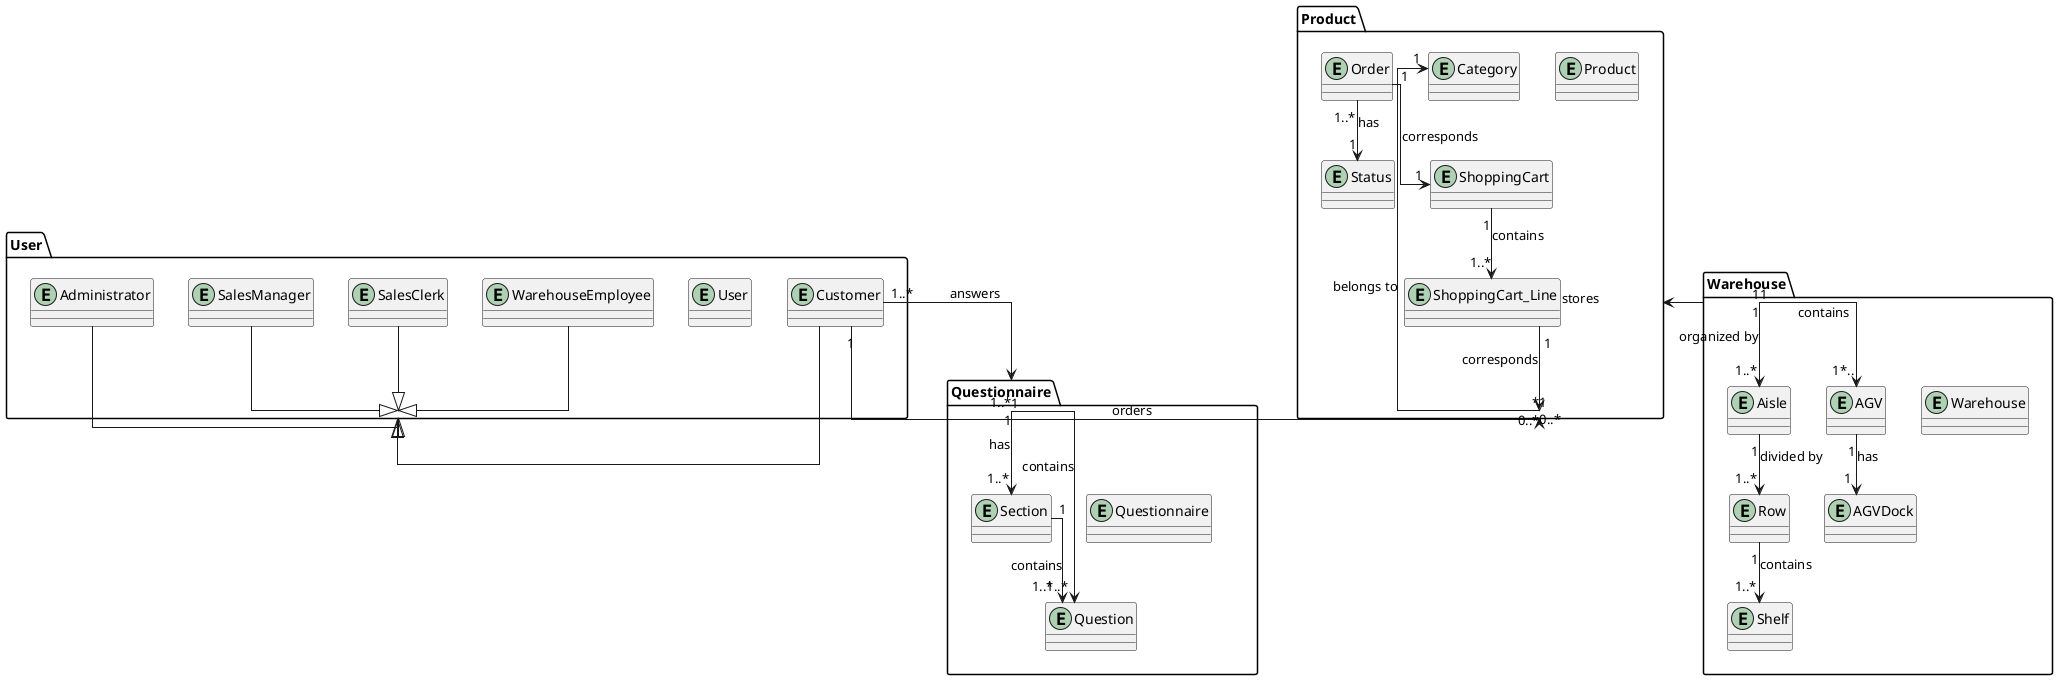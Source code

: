 @startuml Modelo de domínio
' hide the spot


' avoid problems with angled crows feet
skinparam linetype ortho

package Product{
  entity Product
  entity Order
  entity ShoppingCart_Line
  entity Status
  entity Category
  entity ShoppingCart
}

package User{
  entity Customer
  entity User
  entity WarehouseEmployee
  entity SalesClerk
  entity SalesManager
  entity Administrator
}

package Questionnaire{
  entity Questionnaire
  entity Section
  entity Question
}

package Warehouse{
  entity Warehouse
  entity AGV
  entity AGVDock
  entity Aisle
  entity Row
  entity Shelf
}



Customer -left--|> User
WarehouseEmployee --|> User
SalesClerk --|> User
SalesManager --|> User
Administrator --|> User
Customer "1" --> "0..*" Product: orders
Product "*" --> "1"  Category : belongs to
Order "1"--> "1" ShoppingCart : corresponds
ShoppingCart "1" --> "1..*" ShoppingCart_Line : contains
ShoppingCart_Line "1" --> "1" Product : corresponds
Order "1..*" --> "1" Status : has
Warehouse "1" --> "0..*" Product : stores
Questionnaire "1" --> "1..*" Question : contains
Questionnaire "1" --> "1..*" Section : has
Section "1" --> "1..*" Question : contains
Warehouse "1" --> "1*.." AGV : contains
Customer "1..*" --> "1..*" Questionnaire : answers
Warehouse "1" --> "1..*" Aisle : organized by
AGV "1" --> "1" AGVDock : has
Aisle "1" --> "1..*" Row : divided by
Row "1" --> "1..*" Shelf  : contains



@enduml